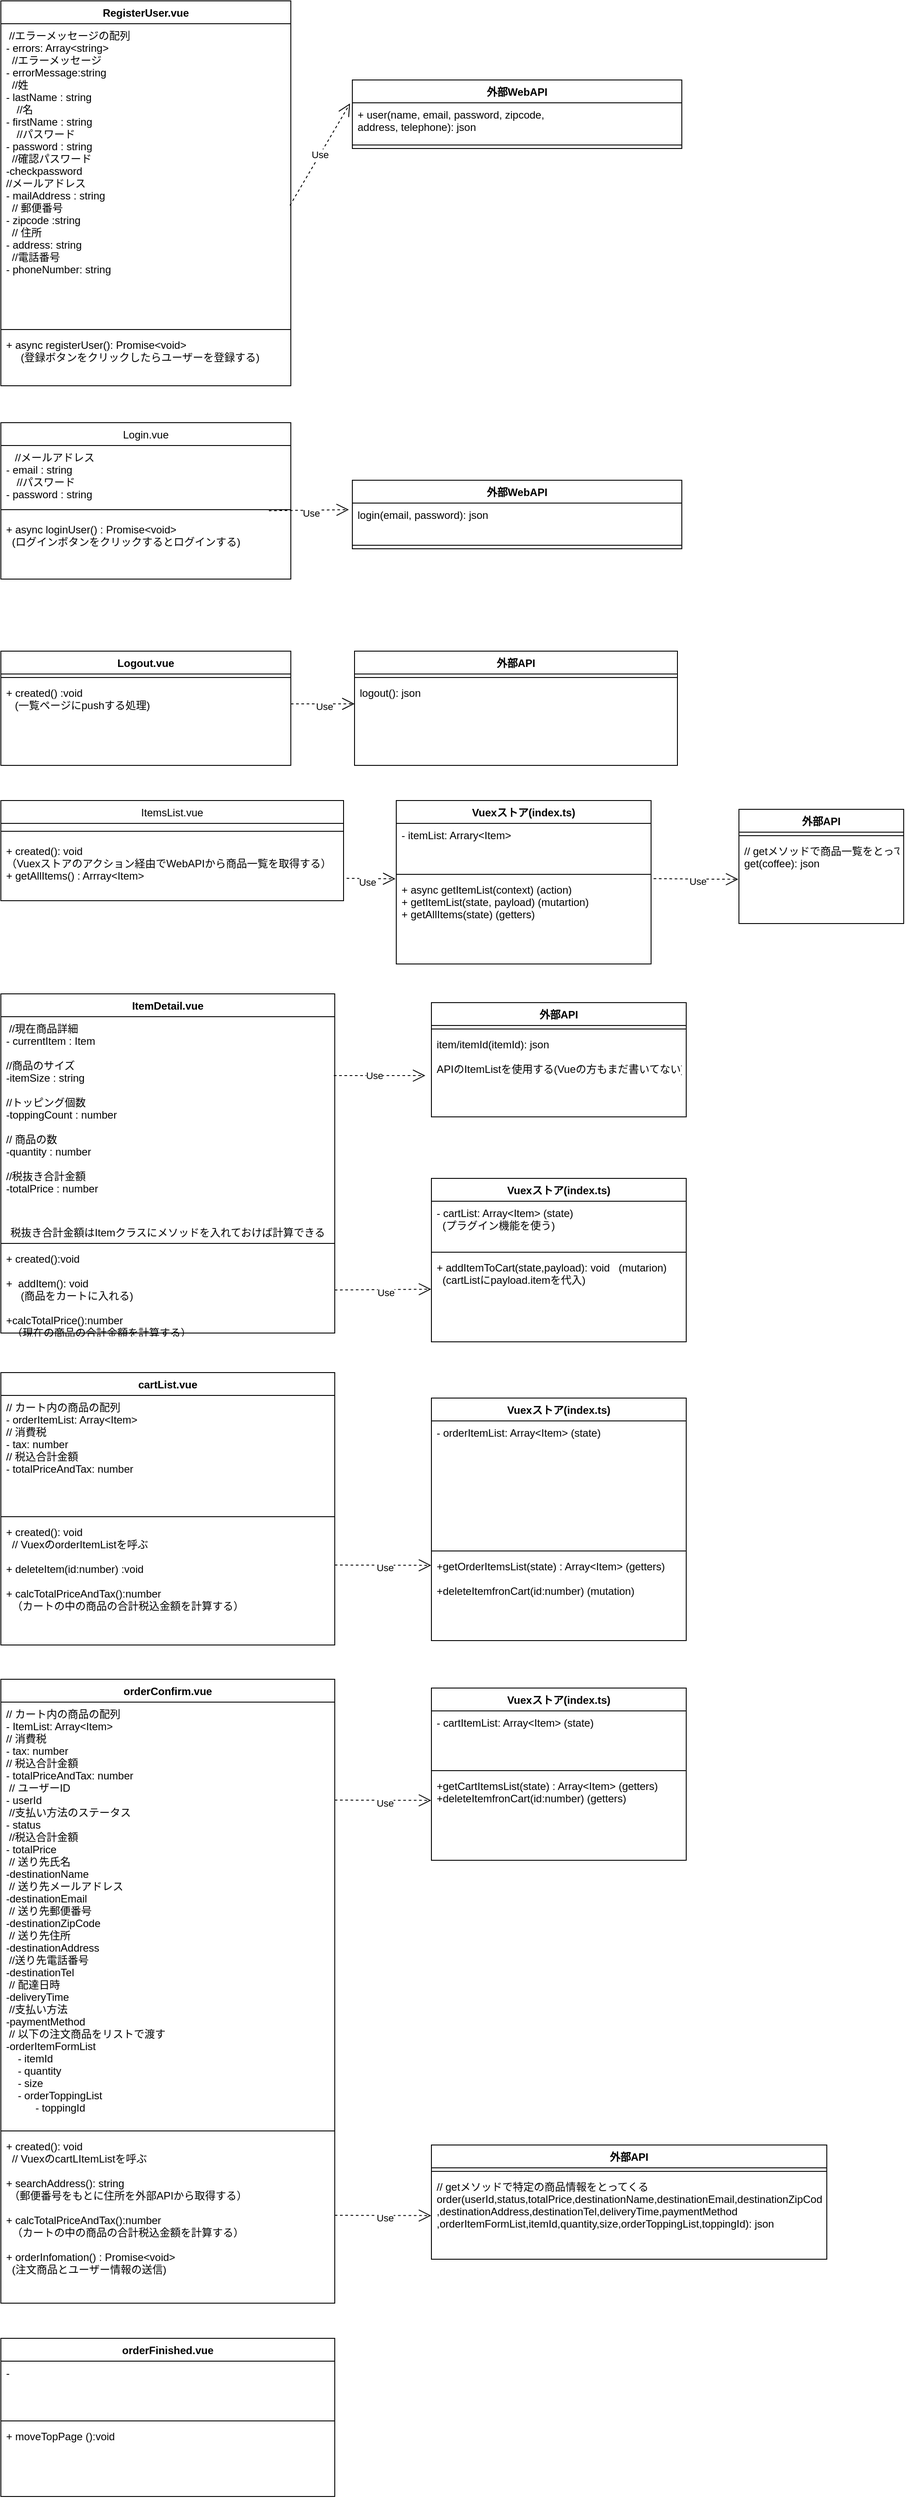 <mxfile>
    <diagram id="Iyzo-n8MeCfhVtugdxC-" name="ページ1">
        <mxGraphModel dx="951" dy="777" grid="1" gridSize="10" guides="1" tooltips="1" connect="1" arrows="1" fold="1" page="1" pageScale="1" pageWidth="827" pageHeight="1169" math="0" shadow="0">
            <root>
                <mxCell id="0"/>
                <mxCell id="1" parent="0"/>
                <mxCell id="22" value="RegisterUser.vue" style="swimlane;fontStyle=1;align=center;verticalAlign=top;childLayout=stackLayout;horizontal=1;startSize=26;horizontalStack=0;resizeParent=1;resizeParentMax=0;resizeLast=0;collapsible=1;marginBottom=0;" parent="1" vertex="1">
                    <mxGeometry width="330" height="438" as="geometry"/>
                </mxCell>
                <mxCell id="23" value=" //エラーメッセージの配列&#10;- errors: Array&lt;string&gt;&#10;  //エラーメッセージ&#10;- errorMessage:string&#10;  //姓&#10;- lastName : string&#10;　//名&#10;- firstName : string&#10;　//パスワード&#10;- password : string&#10;  //確認パスワード&#10;-checkpassword&#10;//メールアドレス&#10;- mailAddress : string&#10;  // 郵便番号&#10;- zipcode :string&#10;  // 住所&#10;- address: string&#10;  //電話番号&#10;- phoneNumber: string" style="text;strokeColor=none;fillColor=none;align=left;verticalAlign=top;spacingLeft=4;spacingRight=4;overflow=hidden;rotatable=0;points=[[0,0.5],[1,0.5]];portConstraint=eastwest;fontStyle=0" parent="22" vertex="1">
                    <mxGeometry y="26" width="330" height="344" as="geometry"/>
                </mxCell>
                <mxCell id="24" value="" style="line;strokeWidth=1;fillColor=none;align=left;verticalAlign=middle;spacingTop=-1;spacingLeft=3;spacingRight=3;rotatable=0;labelPosition=right;points=[];portConstraint=eastwest;" parent="22" vertex="1">
                    <mxGeometry y="370" width="330" height="8" as="geometry"/>
                </mxCell>
                <mxCell id="25" value="+ async registerUser(): Promise&lt;void&gt;&#10;     (登録ボタンをクリックしたらユーザーを登録する)" style="text;strokeColor=none;fillColor=none;align=left;verticalAlign=top;spacingLeft=4;spacingRight=4;overflow=hidden;rotatable=0;points=[[0,0.5],[1,0.5]];portConstraint=eastwest;" parent="22" vertex="1">
                    <mxGeometry y="378" width="330" height="60" as="geometry"/>
                </mxCell>
                <mxCell id="26" value="外部WebAPI" style="swimlane;fontStyle=1;align=center;verticalAlign=top;childLayout=stackLayout;horizontal=1;startSize=26;horizontalStack=0;resizeParent=1;resizeParentMax=0;resizeLast=0;collapsible=1;marginBottom=0;" parent="1" vertex="1">
                    <mxGeometry x="400" y="90" width="375" height="78" as="geometry"/>
                </mxCell>
                <mxCell id="27" value="+ user(name, email, password, zipcode,&#10;address, telephone): json" style="text;strokeColor=none;fillColor=none;align=left;verticalAlign=top;spacingLeft=4;spacingRight=4;overflow=hidden;rotatable=0;points=[[0,0.5],[1,0.5]];portConstraint=eastwest;" parent="26" vertex="1">
                    <mxGeometry y="26" width="375" height="44" as="geometry"/>
                </mxCell>
                <mxCell id="28" value="" style="line;strokeWidth=1;fillColor=none;align=left;verticalAlign=middle;spacingTop=-1;spacingLeft=3;spacingRight=3;rotatable=0;labelPosition=right;points=[];portConstraint=eastwest;" parent="26" vertex="1">
                    <mxGeometry y="70" width="375" height="8" as="geometry"/>
                </mxCell>
                <mxCell id="29" value="Use" style="endArrow=open;endSize=12;dashed=1;html=1;exitX=0.997;exitY=0.601;exitDx=0;exitDy=0;exitPerimeter=0;entryX=-0.007;entryY=0.018;entryDx=0;entryDy=0;entryPerimeter=0;" parent="1" source="23" target="27" edge="1">
                    <mxGeometry width="160" relative="1" as="geometry">
                        <mxPoint x="200" y="160" as="sourcePoint"/>
                        <mxPoint x="360" y="160" as="targetPoint"/>
                    </mxGeometry>
                </mxCell>
                <mxCell id="48" value="Login.vue" style="swimlane;fontStyle=0;align=center;verticalAlign=top;childLayout=stackLayout;horizontal=1;startSize=26;horizontalStack=0;resizeParent=1;resizeParentMax=0;resizeLast=0;collapsible=1;marginBottom=0;" parent="1" vertex="1">
                    <mxGeometry y="480" width="330" height="178" as="geometry"/>
                </mxCell>
                <mxCell id="49" value="   //メールアドレス&#10;- email : string&#10;　//パスワード&#10;- password : string" style="text;strokeColor=none;fillColor=none;align=left;verticalAlign=top;spacingLeft=4;spacingRight=4;overflow=hidden;rotatable=0;points=[[0,0.5],[1,0.5]];portConstraint=eastwest;" parent="48" vertex="1">
                    <mxGeometry y="26" width="330" height="64" as="geometry"/>
                </mxCell>
                <mxCell id="50" value="" style="line;strokeWidth=1;fillColor=none;align=left;verticalAlign=middle;spacingTop=-1;spacingLeft=3;spacingRight=3;rotatable=0;labelPosition=right;points=[];portConstraint=eastwest;" parent="48" vertex="1">
                    <mxGeometry y="90" width="330" height="18" as="geometry"/>
                </mxCell>
                <mxCell id="51" value="+ async loginUser() : Promise&lt;void&gt;&#10;  (ログインボタンをクリックするとログインする)" style="text;strokeColor=none;fillColor=none;align=left;verticalAlign=top;spacingLeft=4;spacingRight=4;overflow=hidden;rotatable=0;points=[[0,0.5],[1,0.5]];portConstraint=eastwest;" parent="48" vertex="1">
                    <mxGeometry y="108" width="330" height="70" as="geometry"/>
                </mxCell>
                <mxCell id="52" value="外部WebAPI" style="swimlane;fontStyle=1;align=center;verticalAlign=top;childLayout=stackLayout;horizontal=1;startSize=26;horizontalStack=0;resizeParent=1;resizeParentMax=0;resizeLast=0;collapsible=1;marginBottom=0;" parent="1" vertex="1">
                    <mxGeometry x="400" y="545.5" width="375" height="78" as="geometry"/>
                </mxCell>
                <mxCell id="53" value="login(email, password): json" style="text;strokeColor=none;fillColor=none;align=left;verticalAlign=top;spacingLeft=4;spacingRight=4;overflow=hidden;rotatable=0;points=[[0,0.5],[1,0.5]];portConstraint=eastwest;" parent="52" vertex="1">
                    <mxGeometry y="26" width="375" height="44" as="geometry"/>
                </mxCell>
                <mxCell id="54" value="" style="line;strokeWidth=1;fillColor=none;align=left;verticalAlign=middle;spacingTop=-1;spacingLeft=3;spacingRight=3;rotatable=0;labelPosition=right;points=[];portConstraint=eastwest;" parent="52" vertex="1">
                    <mxGeometry y="70" width="375" height="8" as="geometry"/>
                </mxCell>
                <mxCell id="55" value="Use" style="endArrow=open;endSize=12;dashed=1;html=1;exitX=0.999;exitY=0.218;exitDx=0;exitDy=0;exitPerimeter=0;" parent="1" edge="1">
                    <mxGeometry x="0.051" y="-3" width="160" relative="1" as="geometry">
                        <mxPoint x="305" y="580.208" as="sourcePoint"/>
                        <mxPoint x="396.0" y="579" as="targetPoint"/>
                        <mxPoint as="offset"/>
                    </mxGeometry>
                </mxCell>
                <mxCell id="56" value="Logout.vue" style="swimlane;fontStyle=1;align=center;verticalAlign=top;childLayout=stackLayout;horizontal=1;startSize=26;horizontalStack=0;resizeParent=1;resizeParentMax=0;resizeLast=0;collapsible=1;marginBottom=0;" parent="1" vertex="1">
                    <mxGeometry y="740" width="330" height="130" as="geometry"/>
                </mxCell>
                <mxCell id="57" value="" style="line;strokeWidth=1;fillColor=none;align=left;verticalAlign=middle;spacingTop=-1;spacingLeft=3;spacingRight=3;rotatable=0;labelPosition=right;points=[];portConstraint=eastwest;" parent="56" vertex="1">
                    <mxGeometry y="26" width="330" height="8" as="geometry"/>
                </mxCell>
                <mxCell id="58" value="+ created() :void &#10;   (一覧ページにpushする処理)" style="text;strokeColor=none;fillColor=none;align=left;verticalAlign=top;spacingLeft=4;spacingRight=4;overflow=hidden;rotatable=0;points=[[0,0.5],[1,0.5]];portConstraint=eastwest;" parent="56" vertex="1">
                    <mxGeometry y="34" width="330" height="96" as="geometry"/>
                </mxCell>
                <mxCell id="59" value="外部API&#10;" style="swimlane;fontStyle=1;align=center;verticalAlign=top;childLayout=stackLayout;horizontal=1;startSize=26;horizontalStack=0;resizeParent=1;resizeParentMax=0;resizeLast=0;collapsible=1;marginBottom=0;" parent="1" vertex="1">
                    <mxGeometry x="402.5" y="740" width="367.5" height="130" as="geometry"/>
                </mxCell>
                <mxCell id="60" value="" style="line;strokeWidth=1;fillColor=none;align=left;verticalAlign=middle;spacingTop=-1;spacingLeft=3;spacingRight=3;rotatable=0;labelPosition=right;points=[];portConstraint=eastwest;" parent="59" vertex="1">
                    <mxGeometry y="26" width="367.5" height="8" as="geometry"/>
                </mxCell>
                <mxCell id="61" value="logout(): json&#10;" style="text;strokeColor=none;fillColor=none;align=left;verticalAlign=top;spacingLeft=4;spacingRight=4;overflow=hidden;rotatable=0;points=[[0,0.5],[1,0.5]];portConstraint=eastwest;" parent="59" vertex="1">
                    <mxGeometry y="34" width="367.5" height="96" as="geometry"/>
                </mxCell>
                <mxCell id="62" value="Use" style="endArrow=open;endSize=12;dashed=1;html=1;" parent="1" edge="1">
                    <mxGeometry x="0.051" y="-3" width="160" relative="1" as="geometry">
                        <mxPoint x="330" y="800" as="sourcePoint"/>
                        <mxPoint x="402.5" y="800" as="targetPoint"/>
                        <mxPoint as="offset"/>
                    </mxGeometry>
                </mxCell>
                <mxCell id="67" value="Use" style="endArrow=open;endSize=12;dashed=1;html=1;entryX=-0.004;entryY=0.475;entryDx=0;entryDy=0;entryPerimeter=0;exitX=1.01;exitY=0.009;exitDx=0;exitDy=0;exitPerimeter=0;" parent="1" source="163" target="70" edge="1">
                    <mxGeometry x="0.051" y="-3" width="160" relative="1" as="geometry">
                        <mxPoint x="710" y="999" as="sourcePoint"/>
                        <mxPoint x="832" y="999.41" as="targetPoint"/>
                        <mxPoint as="offset"/>
                        <Array as="points">
                            <mxPoint x="802" y="999.41"/>
                        </Array>
                    </mxGeometry>
                </mxCell>
                <mxCell id="68" value="外部API&#10;" style="swimlane;fontStyle=1;align=center;verticalAlign=top;childLayout=stackLayout;horizontal=1;startSize=26;horizontalStack=0;resizeParent=1;resizeParentMax=0;resizeLast=0;collapsible=1;marginBottom=0;" parent="1" vertex="1">
                    <mxGeometry x="840" y="920" width="187.5" height="130" as="geometry"/>
                </mxCell>
                <mxCell id="69" value="" style="line;strokeWidth=1;fillColor=none;align=left;verticalAlign=middle;spacingTop=-1;spacingLeft=3;spacingRight=3;rotatable=0;labelPosition=right;points=[];portConstraint=eastwest;" parent="68" vertex="1">
                    <mxGeometry y="26" width="187.5" height="8" as="geometry"/>
                </mxCell>
                <mxCell id="70" value="// getメソッドで商品一覧をとってくる&#10;get(coffee): json&#10;" style="text;strokeColor=none;fillColor=none;align=left;verticalAlign=top;spacingLeft=4;spacingRight=4;overflow=hidden;rotatable=0;points=[[0,0.5],[1,0.5]];portConstraint=eastwest;" parent="68" vertex="1">
                    <mxGeometry y="34" width="187.5" height="96" as="geometry"/>
                </mxCell>
                <mxCell id="75" value="Use" style="endArrow=open;endSize=12;dashed=1;html=1;entryX=0;entryY=0.5;entryDx=0;entryDy=0;exitX=1.009;exitY=0.977;exitDx=0;exitDy=0;exitPerimeter=0;" parent="1" edge="1">
                    <mxGeometry x="-0.143" y="-4" width="160" relative="1" as="geometry">
                        <mxPoint x="393.51" y="998.528" as="sourcePoint"/>
                        <mxPoint x="449" y="999.17" as="targetPoint"/>
                        <mxPoint as="offset"/>
                        <Array as="points"/>
                    </mxGeometry>
                </mxCell>
                <mxCell id="79" value="外部API&#10;" style="swimlane;fontStyle=1;align=center;verticalAlign=top;childLayout=stackLayout;horizontal=1;startSize=26;horizontalStack=0;resizeParent=1;resizeParentMax=0;resizeLast=0;collapsible=1;marginBottom=0;" parent="1" vertex="1">
                    <mxGeometry x="490" y="1140" width="290" height="130" as="geometry"/>
                </mxCell>
                <mxCell id="80" value="" style="line;strokeWidth=1;fillColor=none;align=left;verticalAlign=middle;spacingTop=-1;spacingLeft=3;spacingRight=3;rotatable=0;labelPosition=right;points=[];portConstraint=eastwest;" parent="79" vertex="1">
                    <mxGeometry y="26" width="290" height="8" as="geometry"/>
                </mxCell>
                <mxCell id="81" value="item/itemId(itemId): json&#10;&#10;APIのItemListを使用する(Vueの方もまだ書いてない)" style="text;strokeColor=none;fillColor=none;align=left;verticalAlign=top;spacingLeft=4;spacingRight=4;overflow=hidden;rotatable=0;points=[[0,0.5],[1,0.5]];portConstraint=eastwest;" parent="79" vertex="1">
                    <mxGeometry y="34" width="290" height="96" as="geometry"/>
                </mxCell>
                <mxCell id="82" value="Use" style="endArrow=open;endSize=12;dashed=1;html=1;entryX=0.014;entryY=0.511;entryDx=0;entryDy=0;entryPerimeter=0;" parent="1" edge="1">
                    <mxGeometry x="-0.111" width="160" relative="1" as="geometry">
                        <mxPoint x="379" y="1223" as="sourcePoint"/>
                        <mxPoint x="483.06" y="1223.056" as="targetPoint"/>
                        <mxPoint as="offset"/>
                        <Array as="points"/>
                    </mxGeometry>
                </mxCell>
                <mxCell id="92" value="ItemDetail.vue" style="swimlane;fontStyle=1;align=center;verticalAlign=top;childLayout=stackLayout;horizontal=1;startSize=26;horizontalStack=0;resizeParent=1;resizeParentMax=0;resizeLast=0;collapsible=1;marginBottom=0;" parent="1" vertex="1">
                    <mxGeometry y="1130" width="380" height="386" as="geometry"/>
                </mxCell>
                <mxCell id="93" value=" //現在商品詳細&#10;- currentItem : Item&#10;&#10;//商品のサイズ&#10;-itemSize : string&#10;&#10;//トッピング個数&#10;-toppingCount : number&#10;&#10;// 商品の数&#10;-quantity : number&#10;&#10;//税抜き合計金額&#10;-totalPrice : number" style="text;strokeColor=none;fillColor=none;align=left;verticalAlign=top;spacingLeft=4;spacingRight=4;overflow=hidden;rotatable=0;points=[[0,0.5],[1,0.5]];portConstraint=eastwest;fontStyle=0" parent="92" vertex="1">
                    <mxGeometry y="26" width="380" height="254" as="geometry"/>
                </mxCell>
                <mxCell id="94" value="" style="line;strokeWidth=1;fillColor=none;align=left;verticalAlign=middle;spacingTop=-1;spacingLeft=3;spacingRight=3;rotatable=0;labelPosition=right;points=[];portConstraint=eastwest;" parent="92" vertex="1">
                    <mxGeometry y="280" width="380" height="8" as="geometry"/>
                </mxCell>
                <mxCell id="95" value="+ created():void&#10;&#10;+  addItem(): void&#10;     (商品をカートに入れる)&#10;&#10;+calcTotalPrice():number&#10;  （現在の商品の合計金額を計算する）&#10;&#10;" style="text;strokeColor=none;fillColor=none;align=left;verticalAlign=top;spacingLeft=4;spacingRight=4;overflow=hidden;rotatable=0;points=[[0,0.5],[1,0.5]];portConstraint=eastwest;" parent="92" vertex="1">
                    <mxGeometry y="288" width="380" height="98" as="geometry"/>
                </mxCell>
                <mxCell id="104" value="Use" style="endArrow=open;endSize=12;dashed=1;html=1;entryX=-0.001;entryY=0.126;entryDx=0;entryDy=0;entryPerimeter=0;" parent="1" target="131" edge="1">
                    <mxGeometry x="0.051" y="-3" width="160" relative="1" as="geometry">
                        <mxPoint x="380" y="1780.02" as="sourcePoint"/>
                        <mxPoint x="470.004" y="1780.002" as="targetPoint"/>
                        <mxPoint as="offset"/>
                        <Array as="points"/>
                    </mxGeometry>
                </mxCell>
                <mxCell id="109" value="Use" style="endArrow=open;endSize=12;dashed=1;html=1;entryX=-0.001;entryY=0.389;entryDx=0;entryDy=0;entryPerimeter=0;exitX=1;exitY=0.5;exitDx=0;exitDy=0;" parent="1" source="95" target="123" edge="1">
                    <mxGeometry x="0.051" y="-3" width="160" relative="1" as="geometry">
                        <mxPoint x="338.83" y="1460" as="sourcePoint"/>
                        <mxPoint x="480.004" y="1470.692" as="targetPoint"/>
                        <mxPoint as="offset"/>
                        <Array as="points"/>
                    </mxGeometry>
                </mxCell>
                <mxCell id="120" value="Vuexストア(index.ts)" style="swimlane;fontStyle=1;align=center;verticalAlign=top;childLayout=stackLayout;horizontal=1;startSize=26;horizontalStack=0;resizeParent=1;resizeParentMax=0;resizeLast=0;collapsible=1;marginBottom=0;" parent="1" vertex="1">
                    <mxGeometry x="490" y="1340" width="290" height="186" as="geometry"/>
                </mxCell>
                <mxCell id="121" value="- cartList: Array&lt;Item&gt; (state)&#10;  (プラグイン機能を使う)" style="text;strokeColor=none;fillColor=none;align=left;verticalAlign=top;spacingLeft=4;spacingRight=4;overflow=hidden;rotatable=0;points=[[0,0.5],[1,0.5]];portConstraint=eastwest;fontStyle=0" parent="120" vertex="1">
                    <mxGeometry y="26" width="290" height="54" as="geometry"/>
                </mxCell>
                <mxCell id="122" value="" style="line;strokeWidth=1;fillColor=none;align=left;verticalAlign=middle;spacingTop=-1;spacingLeft=3;spacingRight=3;rotatable=0;labelPosition=right;points=[];portConstraint=eastwest;" parent="120" vertex="1">
                    <mxGeometry y="80" width="290" height="8" as="geometry"/>
                </mxCell>
                <mxCell id="123" value="+ addItemToCart(state,payload): void   (mutarion)&#10;  (cartListにpayload.itemを代入)" style="text;strokeColor=none;fillColor=none;align=left;verticalAlign=top;spacingLeft=4;spacingRight=4;overflow=hidden;rotatable=0;points=[[0,0.5],[1,0.5]];portConstraint=eastwest;" parent="120" vertex="1">
                    <mxGeometry y="88" width="290" height="98" as="geometry"/>
                </mxCell>
                <mxCell id="124" value="cartList.vue" style="swimlane;fontStyle=1;align=center;verticalAlign=top;childLayout=stackLayout;horizontal=1;startSize=26;horizontalStack=0;resizeParent=1;resizeParentMax=0;resizeLast=0;collapsible=1;marginBottom=0;" parent="1" vertex="1">
                    <mxGeometry y="1561" width="380" height="310" as="geometry"/>
                </mxCell>
                <mxCell id="125" value="// カート内の商品の配列&#10;- orderItemList: Array&lt;Item&gt;&#10;// 消費税&#10;- tax: number&#10;// 税込合計金額&#10;- totalPriceAndTax: number" style="text;strokeColor=none;fillColor=none;align=left;verticalAlign=top;spacingLeft=4;spacingRight=4;overflow=hidden;rotatable=0;points=[[0,0.5],[1,0.5]];portConstraint=eastwest;fontStyle=0" parent="124" vertex="1">
                    <mxGeometry y="26" width="380" height="134" as="geometry"/>
                </mxCell>
                <mxCell id="126" value="" style="line;strokeWidth=1;fillColor=none;align=left;verticalAlign=middle;spacingTop=-1;spacingLeft=3;spacingRight=3;rotatable=0;labelPosition=right;points=[];portConstraint=eastwest;" parent="124" vertex="1">
                    <mxGeometry y="160" width="380" height="8" as="geometry"/>
                </mxCell>
                <mxCell id="127" value="+ created(): void&#10;  // VuexのorderItemListを呼ぶ&#10;&#10;+ deleteItem(id:number) :void&#10;&#10;+ calcTotalPriceAndTax():number&#10;  （カートの中の商品の合計税込金額を計算する）&#10;&#10;" style="text;strokeColor=none;fillColor=none;align=left;verticalAlign=top;spacingLeft=4;spacingRight=4;overflow=hidden;rotatable=0;points=[[0,0.5],[1,0.5]];portConstraint=eastwest;" parent="124" vertex="1">
                    <mxGeometry y="168" width="380" height="142" as="geometry"/>
                </mxCell>
                <mxCell id="128" value="Vuexストア(index.ts)" style="swimlane;fontStyle=1;align=center;verticalAlign=top;childLayout=stackLayout;horizontal=1;startSize=26;horizontalStack=0;resizeParent=1;resizeParentMax=0;resizeLast=0;collapsible=1;marginBottom=0;" parent="1" vertex="1">
                    <mxGeometry x="490" y="1590" width="290" height="276" as="geometry"/>
                </mxCell>
                <mxCell id="129" value="- orderItemList: Array&lt;Item&gt; (state)&#10;" style="text;strokeColor=none;fillColor=none;align=left;verticalAlign=top;spacingLeft=4;spacingRight=4;overflow=hidden;rotatable=0;points=[[0,0.5],[1,0.5]];portConstraint=eastwest;fontStyle=0" parent="128" vertex="1">
                    <mxGeometry y="26" width="290" height="144" as="geometry"/>
                </mxCell>
                <mxCell id="130" value="" style="line;strokeWidth=1;fillColor=none;align=left;verticalAlign=middle;spacingTop=-1;spacingLeft=3;spacingRight=3;rotatable=0;labelPosition=right;points=[];portConstraint=eastwest;" parent="128" vertex="1">
                    <mxGeometry y="170" width="290" height="8" as="geometry"/>
                </mxCell>
                <mxCell id="131" value="+getOrderItemsList(state) : Array&lt;Item&gt; (getters)&#10;&#10;+deleteItemfronCart(id:number) (mutation)" style="text;strokeColor=none;fillColor=none;align=left;verticalAlign=top;spacingLeft=4;spacingRight=4;overflow=hidden;rotatable=0;points=[[0,0.5],[1,0.5]];portConstraint=eastwest;" parent="128" vertex="1">
                    <mxGeometry y="178" width="290" height="98" as="geometry"/>
                </mxCell>
                <mxCell id="138" value="orderConfirm.vue" style="swimlane;fontStyle=1;align=center;verticalAlign=top;childLayout=stackLayout;horizontal=1;startSize=26;horizontalStack=0;resizeParent=1;resizeParentMax=0;resizeLast=0;collapsible=1;marginBottom=0;" parent="1" vertex="1">
                    <mxGeometry y="1910" width="380" height="710" as="geometry"/>
                </mxCell>
                <mxCell id="139" value="// カート内の商品の配列&#10;- ItemList: Array&lt;Item&gt;&#10;// 消費税&#10;- tax: number&#10;// 税込合計金額&#10;- totalPriceAndTax: number&#10; // ユーザーID&#10;- userId&#10; //支払い方法のステータス&#10;- status&#10; //税込合計金額&#10;- totalPrice&#10; // 送り先氏名&#10;-destinationName&#10; // 送り先メールアドレス&#10;-destinationEmail&#10; // 送り先郵便番号&#10;-destinationZipCode&#10; // 送り先住所&#10;-destinationAddress&#10; //送り先電話番号&#10;-destinationTel&#10; // 配達日時&#10;-deliveryTime&#10; //支払い方法&#10;-paymentMethod&#10; // 以下の注文商品をリストで渡す&#10;-orderItemFormList&#10;    - itemId&#10;    - quantity&#10;    - size&#10;    - orderToppingList&#10;          - toppingId" style="text;strokeColor=none;fillColor=none;align=left;verticalAlign=top;spacingLeft=4;spacingRight=4;overflow=hidden;rotatable=0;points=[[0,0.5],[1,0.5]];portConstraint=eastwest;fontStyle=0" parent="138" vertex="1">
                    <mxGeometry y="26" width="380" height="484" as="geometry"/>
                </mxCell>
                <mxCell id="140" value="" style="line;strokeWidth=1;fillColor=none;align=left;verticalAlign=middle;spacingTop=-1;spacingLeft=3;spacingRight=3;rotatable=0;labelPosition=right;points=[];portConstraint=eastwest;" parent="138" vertex="1">
                    <mxGeometry y="510" width="380" height="8" as="geometry"/>
                </mxCell>
                <mxCell id="141" value="+ created(): void&#10;  // VuexのcartLItemListを呼ぶ&#10;&#10;+ searchAddress(): string&#10; （郵便番号をもとに住所を外部APIから取得する）&#10;&#10;+ calcTotalPriceAndTax():number&#10;  （カートの中の商品の合計税込金額を計算する）&#10;&#10;+ orderInfomation() : Promise&lt;void&gt;&#10;  (注文商品とユーザー情報の送信)&#10;&#10;" style="text;strokeColor=none;fillColor=none;align=left;verticalAlign=top;spacingLeft=4;spacingRight=4;overflow=hidden;rotatable=0;points=[[0,0.5],[1,0.5]];portConstraint=eastwest;" parent="138" vertex="1">
                    <mxGeometry y="518" width="380" height="192" as="geometry"/>
                </mxCell>
                <mxCell id="142" value="orderFinished.vue" style="swimlane;fontStyle=1;align=center;verticalAlign=top;childLayout=stackLayout;horizontal=1;startSize=26;horizontalStack=0;resizeParent=1;resizeParentMax=0;resizeLast=0;collapsible=1;marginBottom=0;" parent="1" vertex="1">
                    <mxGeometry y="2660" width="380" height="180" as="geometry"/>
                </mxCell>
                <mxCell id="143" value="- " style="text;strokeColor=none;fillColor=none;align=left;verticalAlign=top;spacingLeft=4;spacingRight=4;overflow=hidden;rotatable=0;points=[[0,0.5],[1,0.5]];portConstraint=eastwest;fontStyle=0" parent="142" vertex="1">
                    <mxGeometry y="26" width="380" height="64" as="geometry"/>
                </mxCell>
                <mxCell id="144" value="" style="line;strokeWidth=1;fillColor=none;align=left;verticalAlign=middle;spacingTop=-1;spacingLeft=3;spacingRight=3;rotatable=0;labelPosition=right;points=[];portConstraint=eastwest;" parent="142" vertex="1">
                    <mxGeometry y="90" width="380" height="8" as="geometry"/>
                </mxCell>
                <mxCell id="145" value="+ moveTopPage ():void " style="text;strokeColor=none;fillColor=none;align=left;verticalAlign=top;spacingLeft=4;spacingRight=4;overflow=hidden;rotatable=0;points=[[0,0.5],[1,0.5]];portConstraint=eastwest;" parent="142" vertex="1">
                    <mxGeometry y="98" width="380" height="82" as="geometry"/>
                </mxCell>
                <mxCell id="146" value="Vuexストア(index.ts)" style="swimlane;fontStyle=1;align=center;verticalAlign=top;childLayout=stackLayout;horizontal=1;startSize=26;horizontalStack=0;resizeParent=1;resizeParentMax=0;resizeLast=0;collapsible=1;marginBottom=0;" parent="1" vertex="1">
                    <mxGeometry x="490" y="1920" width="290" height="196" as="geometry"/>
                </mxCell>
                <mxCell id="147" value="- cartItemList: Array&lt;Item&gt; (state)&#10;" style="text;strokeColor=none;fillColor=none;align=left;verticalAlign=top;spacingLeft=4;spacingRight=4;overflow=hidden;rotatable=0;points=[[0,0.5],[1,0.5]];portConstraint=eastwest;fontStyle=0" parent="146" vertex="1">
                    <mxGeometry y="26" width="290" height="64" as="geometry"/>
                </mxCell>
                <mxCell id="148" value="" style="line;strokeWidth=1;fillColor=none;align=left;verticalAlign=middle;spacingTop=-1;spacingLeft=3;spacingRight=3;rotatable=0;labelPosition=right;points=[];portConstraint=eastwest;" parent="146" vertex="1">
                    <mxGeometry y="90" width="290" height="8" as="geometry"/>
                </mxCell>
                <mxCell id="149" value="+getCartItemsList(state) : Array&lt;Item&gt; (getters)&#10;+deleteItemfronCart(id:number) (getters)" style="text;strokeColor=none;fillColor=none;align=left;verticalAlign=top;spacingLeft=4;spacingRight=4;overflow=hidden;rotatable=0;points=[[0,0.5],[1,0.5]];portConstraint=eastwest;" parent="146" vertex="1">
                    <mxGeometry y="98" width="290" height="98" as="geometry"/>
                </mxCell>
                <mxCell id="150" value="Use" style="endArrow=open;endSize=12;dashed=1;html=1;entryX=-0.001;entryY=0.126;entryDx=0;entryDy=0;entryPerimeter=0;" parent="1" edge="1">
                    <mxGeometry x="0.051" y="-3" width="160" relative="1" as="geometry">
                        <mxPoint x="380" y="2047.5" as="sourcePoint"/>
                        <mxPoint x="489.71" y="2047.828" as="targetPoint"/>
                        <mxPoint as="offset"/>
                        <Array as="points"/>
                    </mxGeometry>
                </mxCell>
                <mxCell id="151" value="外部API&#10;" style="swimlane;fontStyle=1;align=center;verticalAlign=top;childLayout=stackLayout;horizontal=1;startSize=26;horizontalStack=0;resizeParent=1;resizeParentMax=0;resizeLast=0;collapsible=1;marginBottom=0;" parent="1" vertex="1">
                    <mxGeometry x="490" y="2440" width="450" height="130" as="geometry"/>
                </mxCell>
                <mxCell id="152" value="" style="line;strokeWidth=1;fillColor=none;align=left;verticalAlign=middle;spacingTop=-1;spacingLeft=3;spacingRight=3;rotatable=0;labelPosition=right;points=[];portConstraint=eastwest;" parent="151" vertex="1">
                    <mxGeometry y="26" width="450" height="8" as="geometry"/>
                </mxCell>
                <mxCell id="153" value="// getメソッドで特定の商品情報をとってくる&#10;order(userId,status,totalPrice,destinationName,destinationEmail,destinationZipCode&#10;,destinationAddress,destinationTel,deliveryTime,paymentMethod&#10;,orderItemFormList,itemId,quantity,size,orderToppingList,toppingId): json&#10;" style="text;strokeColor=none;fillColor=none;align=left;verticalAlign=top;spacingLeft=4;spacingRight=4;overflow=hidden;rotatable=0;points=[[0,0.5],[1,0.5]];portConstraint=eastwest;" parent="151" vertex="1">
                    <mxGeometry y="34" width="450" height="96" as="geometry"/>
                </mxCell>
                <mxCell id="154" value="Use" style="endArrow=open;endSize=12;dashed=1;html=1;entryX=-0.001;entryY=0.126;entryDx=0;entryDy=0;entryPerimeter=0;" parent="1" edge="1">
                    <mxGeometry x="0.051" y="-3" width="160" relative="1" as="geometry">
                        <mxPoint x="380" y="2520" as="sourcePoint"/>
                        <mxPoint x="489.71" y="2520.328" as="targetPoint"/>
                        <mxPoint as="offset"/>
                        <Array as="points"/>
                    </mxGeometry>
                </mxCell>
                <mxCell id="156" value="ItemsList.vue&#10;" style="swimlane;fontStyle=0;align=center;verticalAlign=top;childLayout=stackLayout;horizontal=1;startSize=26;horizontalStack=0;resizeParent=1;resizeParentMax=0;resizeLast=0;collapsible=1;marginBottom=0;" parent="1" vertex="1">
                    <mxGeometry y="910" width="390" height="114" as="geometry"/>
                </mxCell>
                <mxCell id="158" value="" style="line;strokeWidth=1;fillColor=none;align=left;verticalAlign=middle;spacingTop=-1;spacingLeft=3;spacingRight=3;rotatable=0;labelPosition=right;points=[];portConstraint=eastwest;" parent="156" vertex="1">
                    <mxGeometry y="26" width="390" height="18" as="geometry"/>
                </mxCell>
                <mxCell id="159" value="+ created(): void&#10;（Vuexストアのアクション経由でWebAPIから商品一覧を取得する）&#10;+ getAllItems() : Arrray&lt;Item&gt;" style="text;strokeColor=none;fillColor=none;align=left;verticalAlign=top;spacingLeft=4;spacingRight=4;overflow=hidden;rotatable=0;points=[[0,0.5],[1,0.5]];portConstraint=eastwest;" parent="156" vertex="1">
                    <mxGeometry y="44" width="390" height="70" as="geometry"/>
                </mxCell>
                <mxCell id="160" value="Vuexストア(index.ts)" style="swimlane;fontStyle=1;align=center;verticalAlign=top;childLayout=stackLayout;horizontal=1;startSize=26;horizontalStack=0;resizeParent=1;resizeParentMax=0;resizeLast=0;collapsible=1;marginBottom=0;" parent="1" vertex="1">
                    <mxGeometry x="450" y="910" width="290" height="186" as="geometry"/>
                </mxCell>
                <mxCell id="161" value="- itemList: Arrary&lt;Item&gt;&#10;" style="text;strokeColor=none;fillColor=none;align=left;verticalAlign=top;spacingLeft=4;spacingRight=4;overflow=hidden;rotatable=0;points=[[0,0.5],[1,0.5]];portConstraint=eastwest;fontStyle=0" parent="160" vertex="1">
                    <mxGeometry y="26" width="290" height="54" as="geometry"/>
                </mxCell>
                <mxCell id="162" value="" style="line;strokeWidth=1;fillColor=none;align=left;verticalAlign=middle;spacingTop=-1;spacingLeft=3;spacingRight=3;rotatable=0;labelPosition=right;points=[];portConstraint=eastwest;" parent="160" vertex="1">
                    <mxGeometry y="80" width="290" height="8" as="geometry"/>
                </mxCell>
                <mxCell id="163" value="+ async getItemList(context) (action)&#10;+ getItemList(state, payload) (mutartion)&#10;+ getAllItems(state) (getters)" style="text;strokeColor=none;fillColor=none;align=left;verticalAlign=top;spacingLeft=4;spacingRight=4;overflow=hidden;rotatable=0;points=[[0,0.5],[1,0.5]];portConstraint=eastwest;" parent="160" vertex="1">
                    <mxGeometry y="88" width="290" height="98" as="geometry"/>
                </mxCell>
                <mxCell id="164" value="税抜き合計金額はItemクラスにメソッドを入れておけば計算できる" style="text;html=1;strokeColor=none;fillColor=none;align=center;verticalAlign=middle;whiteSpace=wrap;rounded=0;" vertex="1" parent="1">
                    <mxGeometry y="1392" width="380" height="20" as="geometry"/>
                </mxCell>
            </root>
        </mxGraphModel>
    </diagram>
</mxfile>